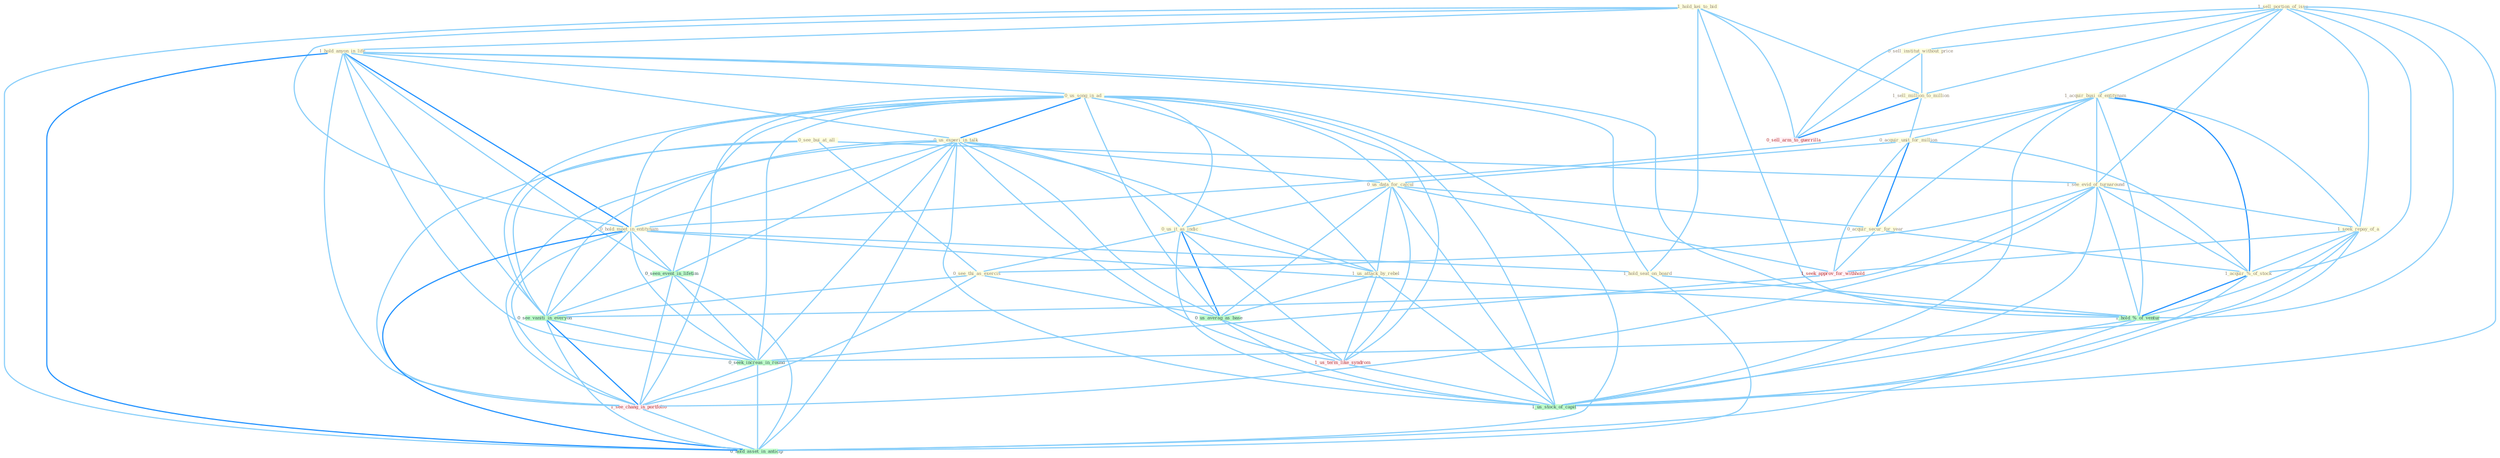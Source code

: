 Graph G{ 
    node
    [shape=polygon,style=filled,width=.5,height=.06,color="#BDFCC9",fixedsize=true,fontsize=4,
    fontcolor="#2f4f4f"];
    {node
    [color="#ffffe0", fontcolor="#8b7d6b"] "0_see_bui_at_all " "1_sell_portion_of_issu " "0_sell_institut_without_price " "1_hold_kei_to_bid " "1_hold_anyon_in_life " "1_sell_million_to_million " "1_acquir_busi_of_entitynam " "0_us_song_in_ad " "0_us_experi_in_talk " "0_acquir_unit_for_million " "0_us_data_for_calcul " "0_us_it_as_indic " "1_see_evid_of_turnaround " "1_seek_repay_of_a " "0_acquir_secur_for_year " "0_hold_meet_in_entitynam " "0_see_thi_as_exercis " "1_hold_seat_on_board " "1_acquir_%_of_stock " "1_us_attack_by_rebel "}
{node [color="#fff0f5", fontcolor="#b22222"] "1_us_term_like_syndrom " "1_seek_approv_for_withhold " "0_sell_arm_to_guerrilla " "1_see_chang_in_portfolio "}
edge [color="#B0E2FF"];

	"0_see_bui_at_all " -- "1_see_evid_of_turnaround " [w="1", color="#87cefa" ];
	"0_see_bui_at_all " -- "0_see_thi_as_exercis " [w="1", color="#87cefa" ];
	"0_see_bui_at_all " -- "0_see_vaniti_in_everyon " [w="1", color="#87cefa" ];
	"0_see_bui_at_all " -- "1_see_chang_in_portfolio " [w="1", color="#87cefa" ];
	"1_sell_portion_of_issu " -- "0_sell_institut_without_price " [w="1", color="#87cefa" ];
	"1_sell_portion_of_issu " -- "1_sell_million_to_million " [w="1", color="#87cefa" ];
	"1_sell_portion_of_issu " -- "1_acquir_busi_of_entitynam " [w="1", color="#87cefa" ];
	"1_sell_portion_of_issu " -- "1_see_evid_of_turnaround " [w="1", color="#87cefa" ];
	"1_sell_portion_of_issu " -- "1_seek_repay_of_a " [w="1", color="#87cefa" ];
	"1_sell_portion_of_issu " -- "1_acquir_%_of_stock " [w="1", color="#87cefa" ];
	"1_sell_portion_of_issu " -- "1_hold_%_of_ventur " [w="1", color="#87cefa" ];
	"1_sell_portion_of_issu " -- "0_sell_arm_to_guerrilla " [w="1", color="#87cefa" ];
	"1_sell_portion_of_issu " -- "1_us_stock_of_capit " [w="1", color="#87cefa" ];
	"0_sell_institut_without_price " -- "1_sell_million_to_million " [w="1", color="#87cefa" ];
	"0_sell_institut_without_price " -- "0_sell_arm_to_guerrilla " [w="1", color="#87cefa" ];
	"1_hold_kei_to_bid " -- "1_hold_anyon_in_life " [w="1", color="#87cefa" ];
	"1_hold_kei_to_bid " -- "1_sell_million_to_million " [w="1", color="#87cefa" ];
	"1_hold_kei_to_bid " -- "0_hold_meet_in_entitynam " [w="1", color="#87cefa" ];
	"1_hold_kei_to_bid " -- "1_hold_seat_on_board " [w="1", color="#87cefa" ];
	"1_hold_kei_to_bid " -- "1_hold_%_of_ventur " [w="1", color="#87cefa" ];
	"1_hold_kei_to_bid " -- "0_sell_arm_to_guerrilla " [w="1", color="#87cefa" ];
	"1_hold_kei_to_bid " -- "0_hold_asset_in_anticip " [w="1", color="#87cefa" ];
	"1_hold_anyon_in_life " -- "0_us_song_in_ad " [w="1", color="#87cefa" ];
	"1_hold_anyon_in_life " -- "0_us_experi_in_talk " [w="1", color="#87cefa" ];
	"1_hold_anyon_in_life " -- "0_hold_meet_in_entitynam " [w="2", color="#1e90ff" , len=0.8];
	"1_hold_anyon_in_life " -- "1_hold_seat_on_board " [w="1", color="#87cefa" ];
	"1_hold_anyon_in_life " -- "0_seen_event_in_lifetim " [w="1", color="#87cefa" ];
	"1_hold_anyon_in_life " -- "1_hold_%_of_ventur " [w="1", color="#87cefa" ];
	"1_hold_anyon_in_life " -- "0_see_vaniti_in_everyon " [w="1", color="#87cefa" ];
	"1_hold_anyon_in_life " -- "0_seek_increas_in_round " [w="1", color="#87cefa" ];
	"1_hold_anyon_in_life " -- "1_see_chang_in_portfolio " [w="1", color="#87cefa" ];
	"1_hold_anyon_in_life " -- "0_hold_asset_in_anticip " [w="2", color="#1e90ff" , len=0.8];
	"1_sell_million_to_million " -- "0_acquir_unit_for_million " [w="1", color="#87cefa" ];
	"1_sell_million_to_million " -- "0_sell_arm_to_guerrilla " [w="2", color="#1e90ff" , len=0.8];
	"1_acquir_busi_of_entitynam " -- "0_acquir_unit_for_million " [w="1", color="#87cefa" ];
	"1_acquir_busi_of_entitynam " -- "1_see_evid_of_turnaround " [w="1", color="#87cefa" ];
	"1_acquir_busi_of_entitynam " -- "1_seek_repay_of_a " [w="1", color="#87cefa" ];
	"1_acquir_busi_of_entitynam " -- "0_acquir_secur_for_year " [w="1", color="#87cefa" ];
	"1_acquir_busi_of_entitynam " -- "0_hold_meet_in_entitynam " [w="1", color="#87cefa" ];
	"1_acquir_busi_of_entitynam " -- "1_acquir_%_of_stock " [w="2", color="#1e90ff" , len=0.8];
	"1_acquir_busi_of_entitynam " -- "1_hold_%_of_ventur " [w="1", color="#87cefa" ];
	"1_acquir_busi_of_entitynam " -- "1_us_stock_of_capit " [w="1", color="#87cefa" ];
	"0_us_song_in_ad " -- "0_us_experi_in_talk " [w="2", color="#1e90ff" , len=0.8];
	"0_us_song_in_ad " -- "0_us_data_for_calcul " [w="1", color="#87cefa" ];
	"0_us_song_in_ad " -- "0_us_it_as_indic " [w="1", color="#87cefa" ];
	"0_us_song_in_ad " -- "0_hold_meet_in_entitynam " [w="1", color="#87cefa" ];
	"0_us_song_in_ad " -- "1_us_attack_by_rebel " [w="1", color="#87cefa" ];
	"0_us_song_in_ad " -- "0_seen_event_in_lifetim " [w="1", color="#87cefa" ];
	"0_us_song_in_ad " -- "0_us_averag_as_base " [w="1", color="#87cefa" ];
	"0_us_song_in_ad " -- "1_us_term_like_syndrom " [w="1", color="#87cefa" ];
	"0_us_song_in_ad " -- "0_see_vaniti_in_everyon " [w="1", color="#87cefa" ];
	"0_us_song_in_ad " -- "0_seek_increas_in_round " [w="1", color="#87cefa" ];
	"0_us_song_in_ad " -- "1_us_stock_of_capit " [w="1", color="#87cefa" ];
	"0_us_song_in_ad " -- "1_see_chang_in_portfolio " [w="1", color="#87cefa" ];
	"0_us_song_in_ad " -- "0_hold_asset_in_anticip " [w="1", color="#87cefa" ];
	"0_us_experi_in_talk " -- "0_us_data_for_calcul " [w="1", color="#87cefa" ];
	"0_us_experi_in_talk " -- "0_us_it_as_indic " [w="1", color="#87cefa" ];
	"0_us_experi_in_talk " -- "0_hold_meet_in_entitynam " [w="1", color="#87cefa" ];
	"0_us_experi_in_talk " -- "1_us_attack_by_rebel " [w="1", color="#87cefa" ];
	"0_us_experi_in_talk " -- "0_seen_event_in_lifetim " [w="1", color="#87cefa" ];
	"0_us_experi_in_talk " -- "0_us_averag_as_base " [w="1", color="#87cefa" ];
	"0_us_experi_in_talk " -- "1_us_term_like_syndrom " [w="1", color="#87cefa" ];
	"0_us_experi_in_talk " -- "0_see_vaniti_in_everyon " [w="1", color="#87cefa" ];
	"0_us_experi_in_talk " -- "0_seek_increas_in_round " [w="1", color="#87cefa" ];
	"0_us_experi_in_talk " -- "1_us_stock_of_capit " [w="1", color="#87cefa" ];
	"0_us_experi_in_talk " -- "1_see_chang_in_portfolio " [w="1", color="#87cefa" ];
	"0_us_experi_in_talk " -- "0_hold_asset_in_anticip " [w="1", color="#87cefa" ];
	"0_acquir_unit_for_million " -- "0_us_data_for_calcul " [w="1", color="#87cefa" ];
	"0_acquir_unit_for_million " -- "0_acquir_secur_for_year " [w="2", color="#1e90ff" , len=0.8];
	"0_acquir_unit_for_million " -- "1_acquir_%_of_stock " [w="1", color="#87cefa" ];
	"0_acquir_unit_for_million " -- "1_seek_approv_for_withhold " [w="1", color="#87cefa" ];
	"0_us_data_for_calcul " -- "0_us_it_as_indic " [w="1", color="#87cefa" ];
	"0_us_data_for_calcul " -- "0_acquir_secur_for_year " [w="1", color="#87cefa" ];
	"0_us_data_for_calcul " -- "1_us_attack_by_rebel " [w="1", color="#87cefa" ];
	"0_us_data_for_calcul " -- "0_us_averag_as_base " [w="1", color="#87cefa" ];
	"0_us_data_for_calcul " -- "1_us_term_like_syndrom " [w="1", color="#87cefa" ];
	"0_us_data_for_calcul " -- "1_seek_approv_for_withhold " [w="1", color="#87cefa" ];
	"0_us_data_for_calcul " -- "1_us_stock_of_capit " [w="1", color="#87cefa" ];
	"0_us_it_as_indic " -- "0_see_thi_as_exercis " [w="1", color="#87cefa" ];
	"0_us_it_as_indic " -- "1_us_attack_by_rebel " [w="1", color="#87cefa" ];
	"0_us_it_as_indic " -- "0_us_averag_as_base " [w="2", color="#1e90ff" , len=0.8];
	"0_us_it_as_indic " -- "1_us_term_like_syndrom " [w="1", color="#87cefa" ];
	"0_us_it_as_indic " -- "1_us_stock_of_capit " [w="1", color="#87cefa" ];
	"1_see_evid_of_turnaround " -- "1_seek_repay_of_a " [w="1", color="#87cefa" ];
	"1_see_evid_of_turnaround " -- "0_see_thi_as_exercis " [w="1", color="#87cefa" ];
	"1_see_evid_of_turnaround " -- "1_acquir_%_of_stock " [w="1", color="#87cefa" ];
	"1_see_evid_of_turnaround " -- "1_hold_%_of_ventur " [w="1", color="#87cefa" ];
	"1_see_evid_of_turnaround " -- "0_see_vaniti_in_everyon " [w="1", color="#87cefa" ];
	"1_see_evid_of_turnaround " -- "1_us_stock_of_capit " [w="1", color="#87cefa" ];
	"1_see_evid_of_turnaround " -- "1_see_chang_in_portfolio " [w="1", color="#87cefa" ];
	"1_seek_repay_of_a " -- "1_acquir_%_of_stock " [w="1", color="#87cefa" ];
	"1_seek_repay_of_a " -- "1_seek_approv_for_withhold " [w="1", color="#87cefa" ];
	"1_seek_repay_of_a " -- "1_hold_%_of_ventur " [w="1", color="#87cefa" ];
	"1_seek_repay_of_a " -- "0_seek_increas_in_round " [w="1", color="#87cefa" ];
	"1_seek_repay_of_a " -- "1_us_stock_of_capit " [w="1", color="#87cefa" ];
	"0_acquir_secur_for_year " -- "1_acquir_%_of_stock " [w="1", color="#87cefa" ];
	"0_acquir_secur_for_year " -- "1_seek_approv_for_withhold " [w="1", color="#87cefa" ];
	"0_hold_meet_in_entitynam " -- "1_hold_seat_on_board " [w="1", color="#87cefa" ];
	"0_hold_meet_in_entitynam " -- "0_seen_event_in_lifetim " [w="1", color="#87cefa" ];
	"0_hold_meet_in_entitynam " -- "1_hold_%_of_ventur " [w="1", color="#87cefa" ];
	"0_hold_meet_in_entitynam " -- "0_see_vaniti_in_everyon " [w="1", color="#87cefa" ];
	"0_hold_meet_in_entitynam " -- "0_seek_increas_in_round " [w="1", color="#87cefa" ];
	"0_hold_meet_in_entitynam " -- "1_see_chang_in_portfolio " [w="1", color="#87cefa" ];
	"0_hold_meet_in_entitynam " -- "0_hold_asset_in_anticip " [w="2", color="#1e90ff" , len=0.8];
	"0_see_thi_as_exercis " -- "0_us_averag_as_base " [w="1", color="#87cefa" ];
	"0_see_thi_as_exercis " -- "0_see_vaniti_in_everyon " [w="1", color="#87cefa" ];
	"0_see_thi_as_exercis " -- "1_see_chang_in_portfolio " [w="1", color="#87cefa" ];
	"1_hold_seat_on_board " -- "1_hold_%_of_ventur " [w="1", color="#87cefa" ];
	"1_hold_seat_on_board " -- "0_hold_asset_in_anticip " [w="1", color="#87cefa" ];
	"1_acquir_%_of_stock " -- "1_hold_%_of_ventur " [w="2", color="#1e90ff" , len=0.8];
	"1_acquir_%_of_stock " -- "1_us_stock_of_capit " [w="1", color="#87cefa" ];
	"1_us_attack_by_rebel " -- "0_us_averag_as_base " [w="1", color="#87cefa" ];
	"1_us_attack_by_rebel " -- "1_us_term_like_syndrom " [w="1", color="#87cefa" ];
	"1_us_attack_by_rebel " -- "1_us_stock_of_capit " [w="1", color="#87cefa" ];
	"0_seen_event_in_lifetim " -- "0_see_vaniti_in_everyon " [w="1", color="#87cefa" ];
	"0_seen_event_in_lifetim " -- "0_seek_increas_in_round " [w="1", color="#87cefa" ];
	"0_seen_event_in_lifetim " -- "1_see_chang_in_portfolio " [w="1", color="#87cefa" ];
	"0_seen_event_in_lifetim " -- "0_hold_asset_in_anticip " [w="1", color="#87cefa" ];
	"0_us_averag_as_base " -- "1_us_term_like_syndrom " [w="1", color="#87cefa" ];
	"0_us_averag_as_base " -- "1_us_stock_of_capit " [w="1", color="#87cefa" ];
	"1_us_term_like_syndrom " -- "1_us_stock_of_capit " [w="1", color="#87cefa" ];
	"1_seek_approv_for_withhold " -- "0_seek_increas_in_round " [w="1", color="#87cefa" ];
	"1_hold_%_of_ventur " -- "1_us_stock_of_capit " [w="1", color="#87cefa" ];
	"1_hold_%_of_ventur " -- "0_hold_asset_in_anticip " [w="1", color="#87cefa" ];
	"0_see_vaniti_in_everyon " -- "0_seek_increas_in_round " [w="1", color="#87cefa" ];
	"0_see_vaniti_in_everyon " -- "1_see_chang_in_portfolio " [w="2", color="#1e90ff" , len=0.8];
	"0_see_vaniti_in_everyon " -- "0_hold_asset_in_anticip " [w="1", color="#87cefa" ];
	"0_seek_increas_in_round " -- "1_see_chang_in_portfolio " [w="1", color="#87cefa" ];
	"0_seek_increas_in_round " -- "0_hold_asset_in_anticip " [w="1", color="#87cefa" ];
	"1_see_chang_in_portfolio " -- "0_hold_asset_in_anticip " [w="1", color="#87cefa" ];
}